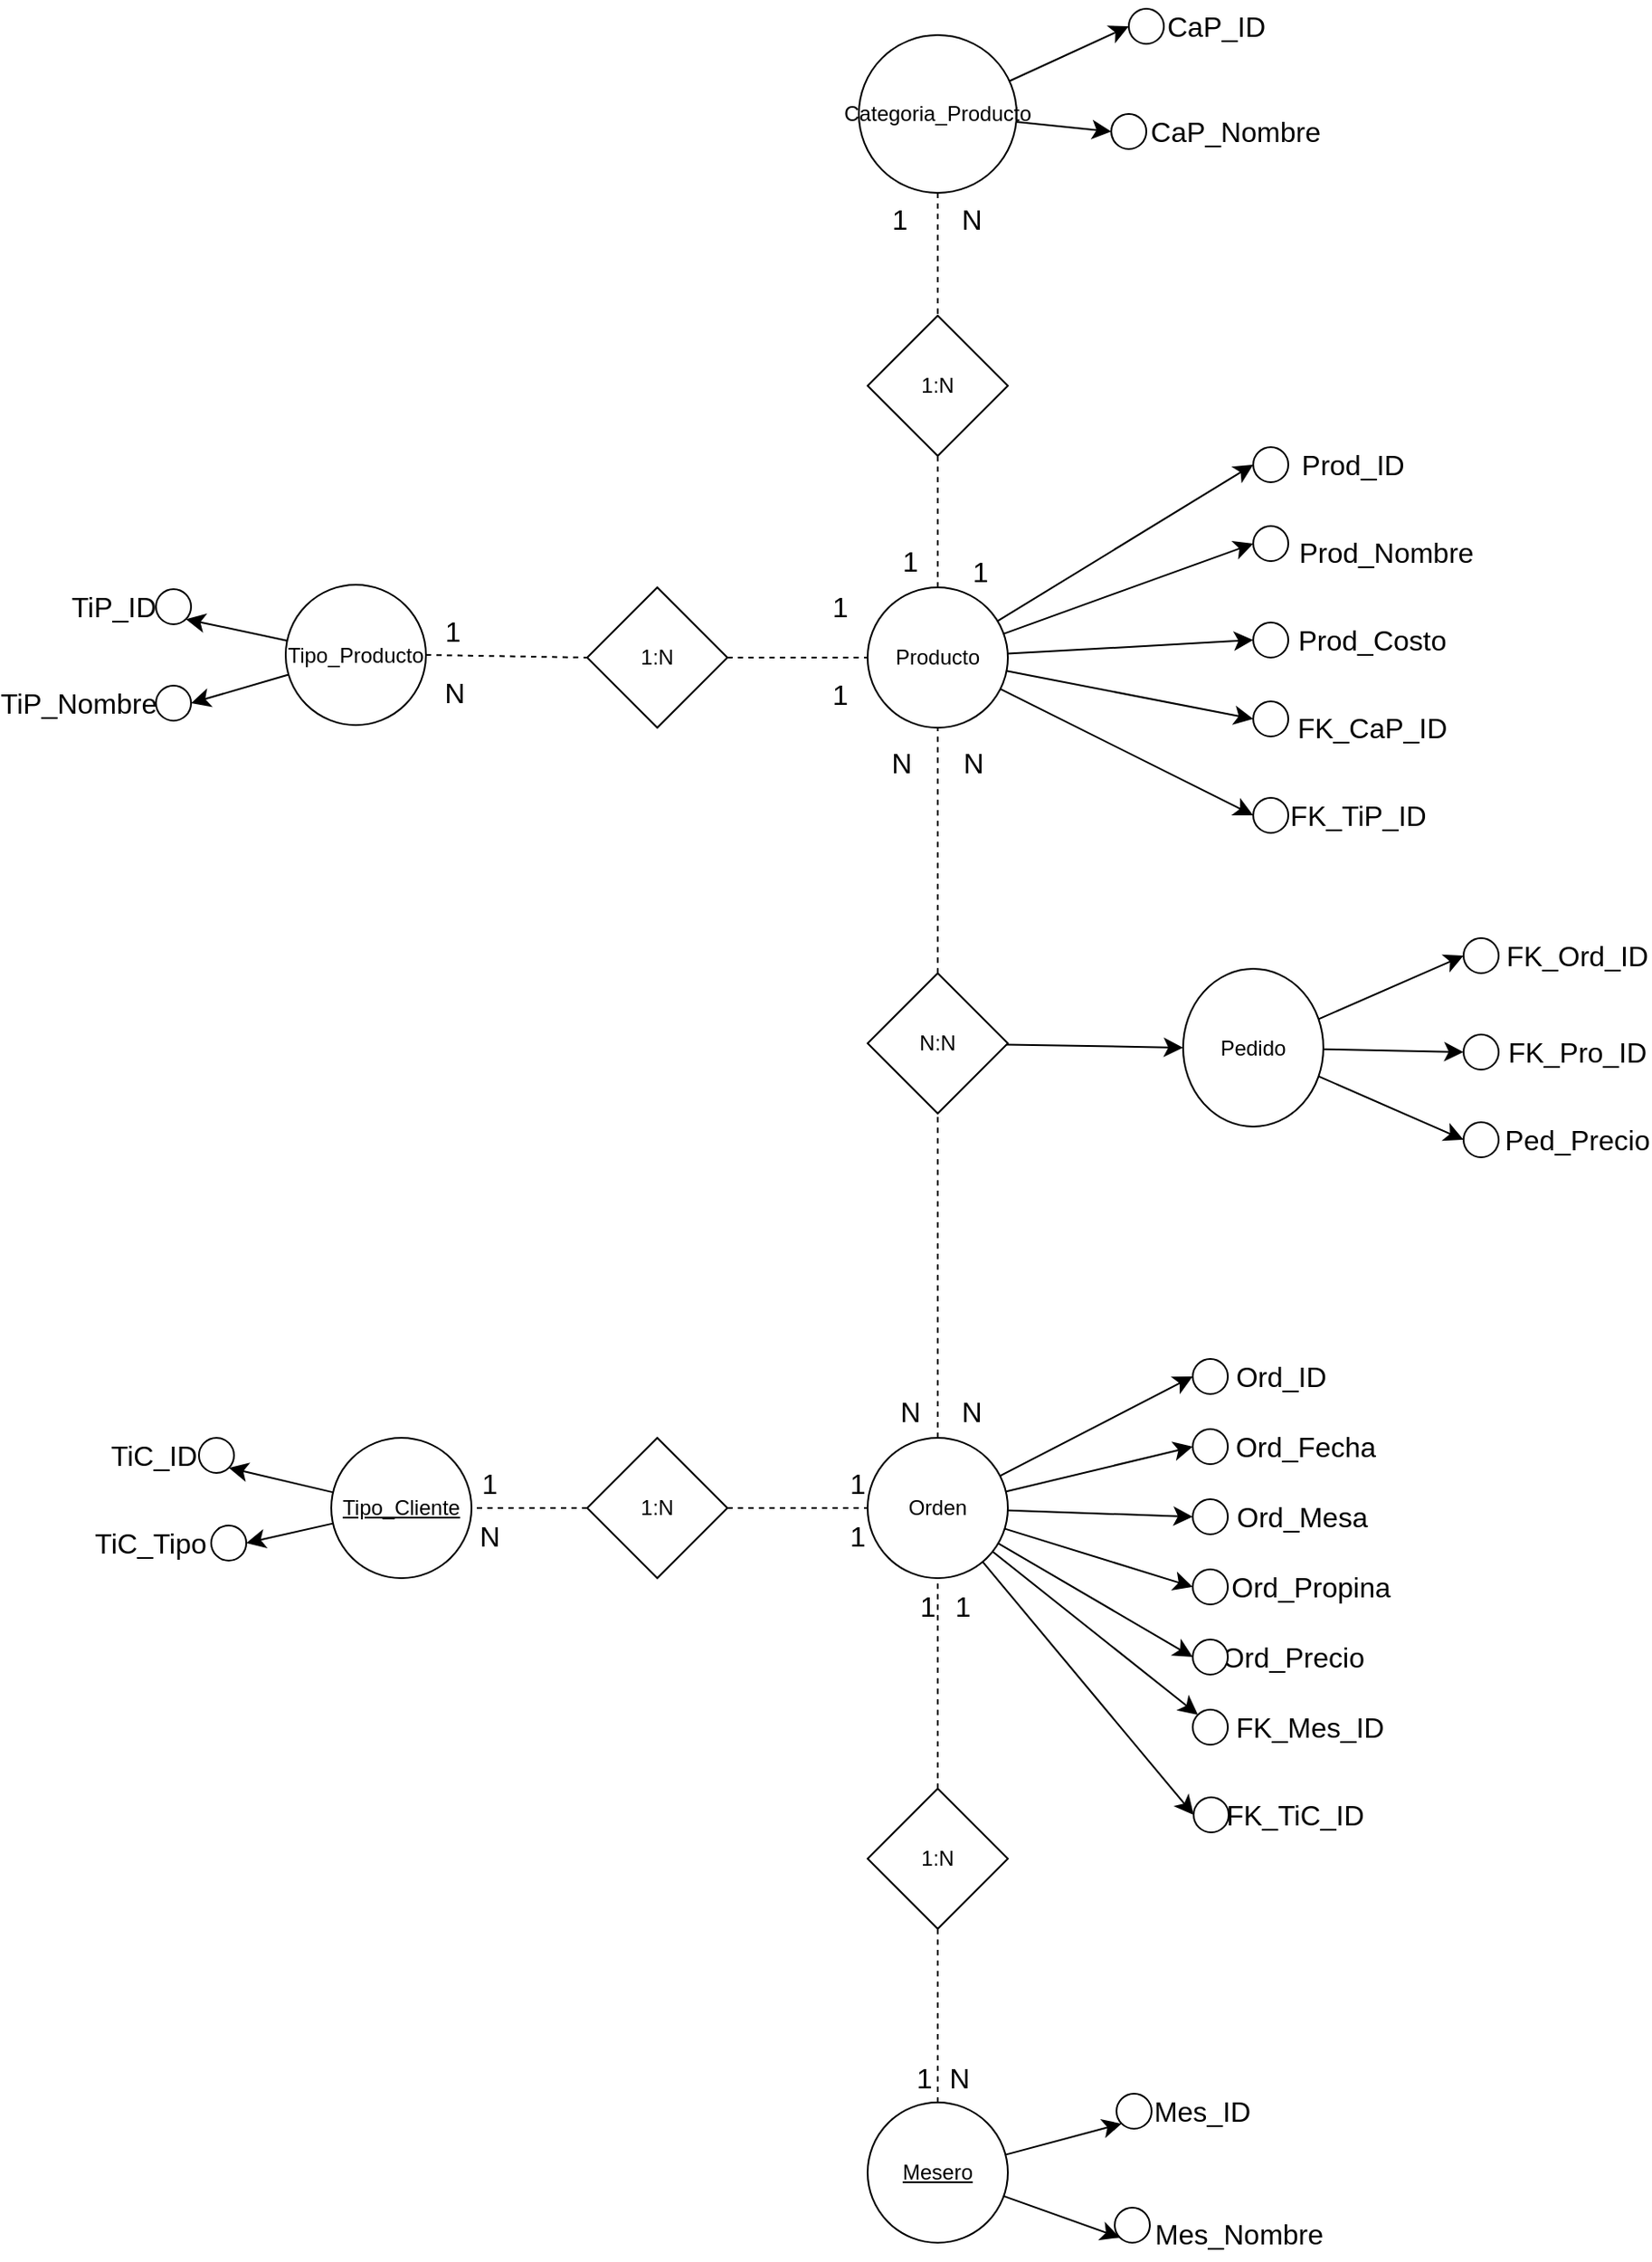 <mxfile version="24.7.6">
  <diagram name="Página-1" id="gq1ESVZaRrUepFsSYZeg">
    <mxGraphModel dx="2205" dy="1144" grid="1" gridSize="10" guides="1" tooltips="1" connect="1" arrows="1" fold="1" page="0" pageScale="1" pageWidth="827" pageHeight="1169" math="0" shadow="0">
      <root>
        <mxCell id="0" />
        <mxCell id="1" parent="0" />
        <mxCell id="hOf3AfDxxuHpBkmNz-YH-98" style="edgeStyle=none;curved=1;rounded=0;orthogonalLoop=1;jettySize=auto;html=1;entryX=0;entryY=1;entryDx=0;entryDy=0;fontSize=12;startSize=8;endSize=8;" parent="1" source="hOf3AfDxxuHpBkmNz-YH-1" target="hOf3AfDxxuHpBkmNz-YH-96" edge="1">
          <mxGeometry relative="1" as="geometry" />
        </mxCell>
        <mxCell id="hOf3AfDxxuHpBkmNz-YH-99" style="edgeStyle=none;curved=1;rounded=0;orthogonalLoop=1;jettySize=auto;html=1;entryX=0;entryY=1;entryDx=0;entryDy=0;fontSize=12;startSize=8;endSize=8;" parent="1" source="hOf3AfDxxuHpBkmNz-YH-1" target="hOf3AfDxxuHpBkmNz-YH-97" edge="1">
          <mxGeometry relative="1" as="geometry" />
        </mxCell>
        <mxCell id="hOf3AfDxxuHpBkmNz-YH-1" value="Mesero" style="ellipse;whiteSpace=wrap;html=1;align=center;fontStyle=4;" parent="1" vertex="1">
          <mxGeometry x="360" y="1039" width="80" height="80" as="geometry" />
        </mxCell>
        <mxCell id="hOf3AfDxxuHpBkmNz-YH-88" style="edgeStyle=none;curved=1;rounded=0;orthogonalLoop=1;jettySize=auto;html=1;entryX=0;entryY=0.5;entryDx=0;entryDy=0;fontSize=12;startSize=8;endSize=8;" parent="1" source="hOf3AfDxxuHpBkmNz-YH-2" target="hOf3AfDxxuHpBkmNz-YH-80" edge="1">
          <mxGeometry relative="1" as="geometry" />
        </mxCell>
        <mxCell id="hOf3AfDxxuHpBkmNz-YH-90" style="edgeStyle=none;curved=1;rounded=0;orthogonalLoop=1;jettySize=auto;html=1;entryX=0;entryY=0.5;entryDx=0;entryDy=0;fontSize=12;startSize=8;endSize=8;" parent="1" source="hOf3AfDxxuHpBkmNz-YH-2" target="hOf3AfDxxuHpBkmNz-YH-82" edge="1">
          <mxGeometry relative="1" as="geometry" />
        </mxCell>
        <mxCell id="hOf3AfDxxuHpBkmNz-YH-91" style="edgeStyle=none;curved=1;rounded=0;orthogonalLoop=1;jettySize=auto;html=1;entryX=0;entryY=0.5;entryDx=0;entryDy=0;fontSize=12;startSize=8;endSize=8;" parent="1" source="hOf3AfDxxuHpBkmNz-YH-2" target="hOf3AfDxxuHpBkmNz-YH-83" edge="1">
          <mxGeometry relative="1" as="geometry" />
        </mxCell>
        <mxCell id="hOf3AfDxxuHpBkmNz-YH-92" style="edgeStyle=none;curved=1;rounded=0;orthogonalLoop=1;jettySize=auto;html=1;entryX=0;entryY=0.5;entryDx=0;entryDy=0;fontSize=12;startSize=8;endSize=8;" parent="1" source="hOf3AfDxxuHpBkmNz-YH-2" target="hOf3AfDxxuHpBkmNz-YH-84" edge="1">
          <mxGeometry relative="1" as="geometry" />
        </mxCell>
        <mxCell id="hOf3AfDxxuHpBkmNz-YH-93" style="edgeStyle=none;curved=1;rounded=0;orthogonalLoop=1;jettySize=auto;html=1;entryX=0;entryY=0.5;entryDx=0;entryDy=0;fontSize=12;startSize=8;endSize=8;" parent="1" source="hOf3AfDxxuHpBkmNz-YH-2" target="hOf3AfDxxuHpBkmNz-YH-85" edge="1">
          <mxGeometry relative="1" as="geometry" />
        </mxCell>
        <mxCell id="hOf3AfDxxuHpBkmNz-YH-94" style="edgeStyle=none;curved=1;rounded=0;orthogonalLoop=1;jettySize=auto;html=1;entryX=0;entryY=0;entryDx=0;entryDy=0;fontSize=12;startSize=8;endSize=8;" parent="1" source="hOf3AfDxxuHpBkmNz-YH-2" target="hOf3AfDxxuHpBkmNz-YH-86" edge="1">
          <mxGeometry relative="1" as="geometry" />
        </mxCell>
        <mxCell id="hOf3AfDxxuHpBkmNz-YH-95" style="edgeStyle=none;curved=1;rounded=0;orthogonalLoop=1;jettySize=auto;html=1;entryX=0;entryY=0.5;entryDx=0;entryDy=0;fontSize=12;startSize=8;endSize=8;" parent="1" source="hOf3AfDxxuHpBkmNz-YH-2" target="hOf3AfDxxuHpBkmNz-YH-87" edge="1">
          <mxGeometry relative="1" as="geometry" />
        </mxCell>
        <mxCell id="hOf3AfDxxuHpBkmNz-YH-2" value="Orden" style="ellipse;whiteSpace=wrap;html=1;align=center;" parent="1" vertex="1">
          <mxGeometry x="360" y="660" width="80" height="80" as="geometry" />
        </mxCell>
        <mxCell id="hOf3AfDxxuHpBkmNz-YH-145" style="edgeStyle=none;curved=1;rounded=0;orthogonalLoop=1;jettySize=auto;html=1;entryX=1;entryY=1;entryDx=0;entryDy=0;fontSize=12;startSize=8;endSize=8;" parent="1" source="hOf3AfDxxuHpBkmNz-YH-6" target="hOf3AfDxxuHpBkmNz-YH-143" edge="1">
          <mxGeometry relative="1" as="geometry" />
        </mxCell>
        <mxCell id="hOf3AfDxxuHpBkmNz-YH-146" style="edgeStyle=none;curved=1;rounded=0;orthogonalLoop=1;jettySize=auto;html=1;entryX=1;entryY=0.5;entryDx=0;entryDy=0;fontSize=12;startSize=8;endSize=8;" parent="1" source="hOf3AfDxxuHpBkmNz-YH-6" target="hOf3AfDxxuHpBkmNz-YH-144" edge="1">
          <mxGeometry relative="1" as="geometry" />
        </mxCell>
        <mxCell id="hOf3AfDxxuHpBkmNz-YH-6" value="Tipo_Cliente" style="ellipse;whiteSpace=wrap;html=1;align=center;fontStyle=4;" parent="1" vertex="1">
          <mxGeometry x="54" y="660" width="80" height="80" as="geometry" />
        </mxCell>
        <mxCell id="hOf3AfDxxuHpBkmNz-YH-77" style="edgeStyle=none;curved=1;rounded=0;orthogonalLoop=1;jettySize=auto;html=1;entryX=0;entryY=0.5;entryDx=0;entryDy=0;fontSize=12;startSize=8;endSize=8;" parent="1" source="hOf3AfDxxuHpBkmNz-YH-8" target="hOf3AfDxxuHpBkmNz-YH-74" edge="1">
          <mxGeometry relative="1" as="geometry" />
        </mxCell>
        <mxCell id="hOf3AfDxxuHpBkmNz-YH-78" style="edgeStyle=none;curved=1;rounded=0;orthogonalLoop=1;jettySize=auto;html=1;entryX=0;entryY=0.5;entryDx=0;entryDy=0;fontSize=12;startSize=8;endSize=8;" parent="1" source="hOf3AfDxxuHpBkmNz-YH-8" target="hOf3AfDxxuHpBkmNz-YH-75" edge="1">
          <mxGeometry relative="1" as="geometry" />
        </mxCell>
        <mxCell id="hOf3AfDxxuHpBkmNz-YH-79" style="edgeStyle=none;curved=1;rounded=0;orthogonalLoop=1;jettySize=auto;html=1;entryX=0;entryY=0.5;entryDx=0;entryDy=0;fontSize=12;startSize=8;endSize=8;" parent="1" source="hOf3AfDxxuHpBkmNz-YH-8" target="hOf3AfDxxuHpBkmNz-YH-76" edge="1">
          <mxGeometry relative="1" as="geometry" />
        </mxCell>
        <mxCell id="hOf3AfDxxuHpBkmNz-YH-8" value="Pedido" style="ellipse;whiteSpace=wrap;html=1;align=center;" parent="1" vertex="1">
          <mxGeometry x="540" y="392.5" width="80" height="90" as="geometry" />
        </mxCell>
        <mxCell id="hOf3AfDxxuHpBkmNz-YH-9" value="Ord_ID" style="text;html=1;align=center;verticalAlign=middle;whiteSpace=wrap;rounded=0;fontSize=16;" parent="1" vertex="1">
          <mxGeometry x="565.5" y="610" width="60" height="30" as="geometry" />
        </mxCell>
        <mxCell id="hOf3AfDxxuHpBkmNz-YH-12" value="Ord_Fecha" style="text;html=1;align=center;verticalAlign=middle;whiteSpace=wrap;rounded=0;fontSize=16;" parent="1" vertex="1">
          <mxGeometry x="580" y="650" width="60" height="30" as="geometry" />
        </mxCell>
        <mxCell id="hOf3AfDxxuHpBkmNz-YH-13" value="&lt;blockquote style=&quot;margin: 0 0 0 40px; border: none; padding: 0px;&quot;&gt;FK_Mes_ID&lt;/blockquote&gt;" style="text;html=1;align=center;verticalAlign=middle;whiteSpace=wrap;rounded=0;fontSize=16;" parent="1" vertex="1">
          <mxGeometry x="540" y="810" width="105" height="30" as="geometry" />
        </mxCell>
        <mxCell id="hOf3AfDxxuHpBkmNz-YH-14" value="Mes_ID" style="text;html=1;align=center;verticalAlign=middle;whiteSpace=wrap;rounded=0;fontSize=16;" parent="1" vertex="1">
          <mxGeometry x="521" y="1029" width="60" height="30" as="geometry" />
        </mxCell>
        <mxCell id="hOf3AfDxxuHpBkmNz-YH-15" value="Mes_Nombre" style="text;html=1;align=center;verticalAlign=middle;whiteSpace=wrap;rounded=0;fontSize=16;" parent="1" vertex="1">
          <mxGeometry x="542" y="1099" width="60" height="30" as="geometry" />
        </mxCell>
        <mxCell id="hOf3AfDxxuHpBkmNz-YH-16" value="TiC_ID" style="text;html=1;align=center;verticalAlign=middle;whiteSpace=wrap;rounded=0;fontSize=16;" parent="1" vertex="1">
          <mxGeometry x="-77.5" y="655" width="60" height="30" as="geometry" />
        </mxCell>
        <mxCell id="hOf3AfDxxuHpBkmNz-YH-17" value="Ord_Mesa" style="text;html=1;align=center;verticalAlign=middle;whiteSpace=wrap;rounded=0;fontSize=16;" parent="1" vertex="1">
          <mxGeometry x="578" y="690" width="60" height="30" as="geometry" />
        </mxCell>
        <mxCell id="hOf3AfDxxuHpBkmNz-YH-18" value="TiC_Tipo" style="text;html=1;align=center;verticalAlign=middle;whiteSpace=wrap;rounded=0;fontSize=16;" parent="1" vertex="1">
          <mxGeometry x="-79.5" y="705" width="60" height="30" as="geometry" />
        </mxCell>
        <mxCell id="hOf3AfDxxuHpBkmNz-YH-19" value="FK_TiC_ID" style="text;html=1;align=center;verticalAlign=middle;whiteSpace=wrap;rounded=0;fontSize=16;" parent="1" vertex="1">
          <mxGeometry x="574" y="860" width="60" height="30" as="geometry" />
        </mxCell>
        <mxCell id="hOf3AfDxxuHpBkmNz-YH-23" value="Ord_Propina" style="text;html=1;align=center;verticalAlign=middle;whiteSpace=wrap;rounded=0;fontSize=16;" parent="1" vertex="1">
          <mxGeometry x="583" y="730" width="60" height="30" as="geometry" />
        </mxCell>
        <mxCell id="hOf3AfDxxuHpBkmNz-YH-27" value="Ord_Precio" style="text;html=1;align=center;verticalAlign=middle;whiteSpace=wrap;rounded=0;fontSize=16;" parent="1" vertex="1">
          <mxGeometry x="573" y="770" width="60" height="30" as="geometry" />
        </mxCell>
        <mxCell id="hOf3AfDxxuHpBkmNz-YH-28" value="FK_Ord_ID" style="text;html=1;align=center;verticalAlign=middle;whiteSpace=wrap;rounded=0;fontSize=16;" parent="1" vertex="1">
          <mxGeometry x="735" y="370" width="60" height="30" as="geometry" />
        </mxCell>
        <mxCell id="hOf3AfDxxuHpBkmNz-YH-33" value="Ped_Precio" style="text;html=1;align=center;verticalAlign=middle;whiteSpace=wrap;rounded=0;fontSize=16;" parent="1" vertex="1">
          <mxGeometry x="735" y="475" width="60" height="30" as="geometry" />
        </mxCell>
        <mxCell id="hOf3AfDxxuHpBkmNz-YH-68" style="edgeStyle=none;curved=1;rounded=0;orthogonalLoop=1;jettySize=auto;html=1;entryX=0;entryY=0.5;entryDx=0;entryDy=0;fontSize=12;startSize=8;endSize=8;" parent="1" source="hOf3AfDxxuHpBkmNz-YH-36" target="hOf3AfDxxuHpBkmNz-YH-61" edge="1">
          <mxGeometry relative="1" as="geometry" />
        </mxCell>
        <mxCell id="hOf3AfDxxuHpBkmNz-YH-69" style="edgeStyle=none;curved=1;rounded=0;orthogonalLoop=1;jettySize=auto;html=1;entryX=0;entryY=0.5;entryDx=0;entryDy=0;fontSize=12;startSize=8;endSize=8;" parent="1" source="hOf3AfDxxuHpBkmNz-YH-36" target="hOf3AfDxxuHpBkmNz-YH-62" edge="1">
          <mxGeometry relative="1" as="geometry" />
        </mxCell>
        <mxCell id="hOf3AfDxxuHpBkmNz-YH-70" style="edgeStyle=none;curved=1;rounded=0;orthogonalLoop=1;jettySize=auto;html=1;entryX=0;entryY=0.5;entryDx=0;entryDy=0;fontSize=12;startSize=8;endSize=8;" parent="1" source="hOf3AfDxxuHpBkmNz-YH-36" target="hOf3AfDxxuHpBkmNz-YH-64" edge="1">
          <mxGeometry relative="1" as="geometry" />
        </mxCell>
        <mxCell id="hOf3AfDxxuHpBkmNz-YH-72" style="edgeStyle=none;curved=1;rounded=0;orthogonalLoop=1;jettySize=auto;html=1;entryX=0;entryY=0.5;entryDx=0;entryDy=0;fontSize=12;startSize=8;endSize=8;" parent="1" source="hOf3AfDxxuHpBkmNz-YH-36" target="hOf3AfDxxuHpBkmNz-YH-66" edge="1">
          <mxGeometry relative="1" as="geometry" />
        </mxCell>
        <mxCell id="hOf3AfDxxuHpBkmNz-YH-73" style="edgeStyle=none;curved=1;rounded=0;orthogonalLoop=1;jettySize=auto;html=1;entryX=0;entryY=0.5;entryDx=0;entryDy=0;fontSize=12;startSize=8;endSize=8;" parent="1" source="hOf3AfDxxuHpBkmNz-YH-36" target="hOf3AfDxxuHpBkmNz-YH-67" edge="1">
          <mxGeometry relative="1" as="geometry" />
        </mxCell>
        <mxCell id="hOf3AfDxxuHpBkmNz-YH-36" value="Producto" style="ellipse;whiteSpace=wrap;html=1;aspect=fixed;" parent="1" vertex="1">
          <mxGeometry x="360" y="175" width="80" height="80" as="geometry" />
        </mxCell>
        <mxCell id="hOf3AfDxxuHpBkmNz-YH-37" value="Prod_ID" style="text;html=1;align=center;verticalAlign=middle;whiteSpace=wrap;rounded=0;fontSize=16;" parent="1" vertex="1">
          <mxGeometry x="607" y="90" width="60" height="30" as="geometry" />
        </mxCell>
        <mxCell id="hOf3AfDxxuHpBkmNz-YH-38" value="Prod_Nombre" style="text;html=1;align=center;verticalAlign=middle;whiteSpace=wrap;rounded=0;fontSize=16;" parent="1" vertex="1">
          <mxGeometry x="626" y="140" width="60" height="30" as="geometry" />
        </mxCell>
        <mxCell id="hOf3AfDxxuHpBkmNz-YH-39" value="FK_TiP_ID" style="text;html=1;align=center;verticalAlign=middle;whiteSpace=wrap;rounded=0;fontSize=16;" parent="1" vertex="1">
          <mxGeometry x="610" y="290" width="60" height="30" as="geometry" />
        </mxCell>
        <mxCell id="hOf3AfDxxuHpBkmNz-YH-40" value="Prod_Costo" style="text;html=1;align=center;verticalAlign=middle;whiteSpace=wrap;rounded=0;fontSize=16;" parent="1" vertex="1">
          <mxGeometry x="618" y="190" width="60" height="30" as="geometry" />
        </mxCell>
        <mxCell id="hOf3AfDxxuHpBkmNz-YH-42" value="FK_CaP_ID" style="text;html=1;align=center;verticalAlign=middle;whiteSpace=wrap;rounded=0;fontSize=16;" parent="1" vertex="1">
          <mxGeometry x="618" y="240" width="60" height="30" as="geometry" />
        </mxCell>
        <mxCell id="hOf3AfDxxuHpBkmNz-YH-141" style="edgeStyle=none;curved=1;rounded=0;orthogonalLoop=1;jettySize=auto;html=1;entryX=1;entryY=1;entryDx=0;entryDy=0;fontSize=12;startSize=8;endSize=8;" parent="1" source="hOf3AfDxxuHpBkmNz-YH-43" target="hOf3AfDxxuHpBkmNz-YH-50" edge="1">
          <mxGeometry relative="1" as="geometry" />
        </mxCell>
        <mxCell id="hOf3AfDxxuHpBkmNz-YH-142" style="edgeStyle=none;curved=1;rounded=0;orthogonalLoop=1;jettySize=auto;html=1;entryX=1;entryY=0.5;entryDx=0;entryDy=0;fontSize=12;startSize=8;endSize=8;" parent="1" source="hOf3AfDxxuHpBkmNz-YH-43" target="hOf3AfDxxuHpBkmNz-YH-52" edge="1">
          <mxGeometry relative="1" as="geometry" />
        </mxCell>
        <mxCell id="hOf3AfDxxuHpBkmNz-YH-43" value="Tipo_Producto" style="ellipse;whiteSpace=wrap;html=1;aspect=fixed;" parent="1" vertex="1">
          <mxGeometry x="28" y="173.5" width="80" height="80" as="geometry" />
        </mxCell>
        <mxCell id="hOf3AfDxxuHpBkmNz-YH-44" value="TiP_ID" style="text;html=1;align=center;verticalAlign=middle;whiteSpace=wrap;rounded=0;fontSize=16;" parent="1" vertex="1">
          <mxGeometry x="-100" y="171" width="60" height="30" as="geometry" />
        </mxCell>
        <mxCell id="hOf3AfDxxuHpBkmNz-YH-45" value="TiP_Nombre" style="text;html=1;align=center;verticalAlign=middle;whiteSpace=wrap;rounded=0;fontSize=16;" parent="1" vertex="1">
          <mxGeometry x="-120" y="226" width="60" height="30" as="geometry" />
        </mxCell>
        <mxCell id="hOf3AfDxxuHpBkmNz-YH-57" style="edgeStyle=none;curved=1;rounded=0;orthogonalLoop=1;jettySize=auto;html=1;fontSize=12;startSize=8;endSize=8;entryX=0;entryY=0.5;entryDx=0;entryDy=0;" parent="1" source="hOf3AfDxxuHpBkmNz-YH-46" edge="1" target="hOf3AfDxxuHpBkmNz-YH-58">
          <mxGeometry relative="1" as="geometry">
            <mxPoint x="499" y="-140.0" as="targetPoint" />
          </mxGeometry>
        </mxCell>
        <mxCell id="hOf3AfDxxuHpBkmNz-YH-60" style="edgeStyle=none;curved=1;rounded=0;orthogonalLoop=1;jettySize=auto;html=1;entryX=0;entryY=0.5;entryDx=0;entryDy=0;fontSize=12;startSize=8;endSize=8;" parent="1" source="hOf3AfDxxuHpBkmNz-YH-46" target="hOf3AfDxxuHpBkmNz-YH-59" edge="1">
          <mxGeometry relative="1" as="geometry" />
        </mxCell>
        <mxCell id="hOf3AfDxxuHpBkmNz-YH-46" value="Categoria_Producto" style="ellipse;whiteSpace=wrap;html=1;aspect=fixed;" parent="1" vertex="1">
          <mxGeometry x="355" y="-140" width="90" height="90" as="geometry" />
        </mxCell>
        <mxCell id="hOf3AfDxxuHpBkmNz-YH-47" value="CaP_ID" style="text;html=1;align=center;verticalAlign=middle;whiteSpace=wrap;rounded=0;fontSize=16;" parent="1" vertex="1">
          <mxGeometry x="529" y="-160" width="60" height="30" as="geometry" />
        </mxCell>
        <mxCell id="hOf3AfDxxuHpBkmNz-YH-48" value="CaP_Nombre" style="text;html=1;align=center;verticalAlign=middle;whiteSpace=wrap;rounded=0;fontSize=16;" parent="1" vertex="1">
          <mxGeometry x="540" y="-100" width="60" height="30" as="geometry" />
        </mxCell>
        <mxCell id="hOf3AfDxxuHpBkmNz-YH-49" value="FK_Pro_ID" style="text;html=1;align=center;verticalAlign=middle;whiteSpace=wrap;rounded=0;fontSize=16;" parent="1" vertex="1">
          <mxGeometry x="735" y="425" width="60" height="30" as="geometry" />
        </mxCell>
        <mxCell id="hOf3AfDxxuHpBkmNz-YH-50" value="" style="ellipse;whiteSpace=wrap;html=1;aspect=fixed;" parent="1" vertex="1">
          <mxGeometry x="-46" y="176" width="20" height="20" as="geometry" />
        </mxCell>
        <mxCell id="hOf3AfDxxuHpBkmNz-YH-52" value="" style="ellipse;whiteSpace=wrap;html=1;aspect=fixed;" parent="1" vertex="1">
          <mxGeometry x="-46" y="231" width="20" height="20" as="geometry" />
        </mxCell>
        <mxCell id="hOf3AfDxxuHpBkmNz-YH-58" value="" style="ellipse;whiteSpace=wrap;html=1;aspect=fixed;" parent="1" vertex="1">
          <mxGeometry x="509" y="-155" width="20" height="20" as="geometry" />
        </mxCell>
        <mxCell id="hOf3AfDxxuHpBkmNz-YH-59" value="" style="ellipse;whiteSpace=wrap;html=1;aspect=fixed;" parent="1" vertex="1">
          <mxGeometry x="499" y="-95" width="20" height="20" as="geometry" />
        </mxCell>
        <mxCell id="hOf3AfDxxuHpBkmNz-YH-61" value="" style="ellipse;whiteSpace=wrap;html=1;aspect=fixed;" parent="1" vertex="1">
          <mxGeometry x="580" y="95" width="20" height="20" as="geometry" />
        </mxCell>
        <mxCell id="hOf3AfDxxuHpBkmNz-YH-62" value="" style="ellipse;whiteSpace=wrap;html=1;aspect=fixed;" parent="1" vertex="1">
          <mxGeometry x="580" y="140" width="20" height="20" as="geometry" />
        </mxCell>
        <mxCell id="hOf3AfDxxuHpBkmNz-YH-64" value="" style="ellipse;whiteSpace=wrap;html=1;aspect=fixed;" parent="1" vertex="1">
          <mxGeometry x="580" y="195" width="20" height="20" as="geometry" />
        </mxCell>
        <mxCell id="hOf3AfDxxuHpBkmNz-YH-66" value="" style="ellipse;whiteSpace=wrap;html=1;aspect=fixed;" parent="1" vertex="1">
          <mxGeometry x="580" y="240" width="20" height="20" as="geometry" />
        </mxCell>
        <mxCell id="hOf3AfDxxuHpBkmNz-YH-67" value="" style="ellipse;whiteSpace=wrap;html=1;aspect=fixed;" parent="1" vertex="1">
          <mxGeometry x="580" y="295" width="20" height="20" as="geometry" />
        </mxCell>
        <mxCell id="hOf3AfDxxuHpBkmNz-YH-74" value="" style="ellipse;whiteSpace=wrap;html=1;aspect=fixed;" parent="1" vertex="1">
          <mxGeometry x="700" y="375" width="20" height="20" as="geometry" />
        </mxCell>
        <mxCell id="hOf3AfDxxuHpBkmNz-YH-75" value="" style="ellipse;whiteSpace=wrap;html=1;aspect=fixed;" parent="1" vertex="1">
          <mxGeometry x="700" y="430" width="20" height="20" as="geometry" />
        </mxCell>
        <mxCell id="hOf3AfDxxuHpBkmNz-YH-76" value="" style="ellipse;whiteSpace=wrap;html=1;aspect=fixed;" parent="1" vertex="1">
          <mxGeometry x="700" y="480" width="20" height="20" as="geometry" />
        </mxCell>
        <mxCell id="hOf3AfDxxuHpBkmNz-YH-80" value="" style="ellipse;whiteSpace=wrap;html=1;aspect=fixed;" parent="1" vertex="1">
          <mxGeometry x="545.5" y="615" width="20" height="20" as="geometry" />
        </mxCell>
        <mxCell id="hOf3AfDxxuHpBkmNz-YH-82" value="" style="ellipse;whiteSpace=wrap;html=1;aspect=fixed;" parent="1" vertex="1">
          <mxGeometry x="545.5" y="655" width="20" height="20" as="geometry" />
        </mxCell>
        <mxCell id="hOf3AfDxxuHpBkmNz-YH-83" value="" style="ellipse;whiteSpace=wrap;html=1;aspect=fixed;" parent="1" vertex="1">
          <mxGeometry x="545.5" y="695" width="20" height="20" as="geometry" />
        </mxCell>
        <mxCell id="hOf3AfDxxuHpBkmNz-YH-84" value="" style="ellipse;whiteSpace=wrap;html=1;aspect=fixed;" parent="1" vertex="1">
          <mxGeometry x="545.5" y="735" width="20" height="20" as="geometry" />
        </mxCell>
        <mxCell id="hOf3AfDxxuHpBkmNz-YH-85" value="" style="ellipse;whiteSpace=wrap;html=1;aspect=fixed;" parent="1" vertex="1">
          <mxGeometry x="545.5" y="775" width="20" height="20" as="geometry" />
        </mxCell>
        <mxCell id="hOf3AfDxxuHpBkmNz-YH-86" value="" style="ellipse;whiteSpace=wrap;html=1;aspect=fixed;" parent="1" vertex="1">
          <mxGeometry x="545.5" y="815" width="20" height="20" as="geometry" />
        </mxCell>
        <mxCell id="hOf3AfDxxuHpBkmNz-YH-87" value="" style="ellipse;whiteSpace=wrap;html=1;aspect=fixed;" parent="1" vertex="1">
          <mxGeometry x="546" y="865" width="20" height="20" as="geometry" />
        </mxCell>
        <mxCell id="hOf3AfDxxuHpBkmNz-YH-96" value="" style="ellipse;whiteSpace=wrap;html=1;aspect=fixed;" parent="1" vertex="1">
          <mxGeometry x="502" y="1034" width="20" height="20" as="geometry" />
        </mxCell>
        <mxCell id="hOf3AfDxxuHpBkmNz-YH-97" value="" style="ellipse;whiteSpace=wrap;html=1;aspect=fixed;" parent="1" vertex="1">
          <mxGeometry x="501" y="1099" width="20" height="20" as="geometry" />
        </mxCell>
        <mxCell id="hOf3AfDxxuHpBkmNz-YH-115" style="edgeStyle=none;curved=1;rounded=0;orthogonalLoop=1;jettySize=auto;html=1;entryX=0;entryY=0.5;entryDx=0;entryDy=0;fontSize=12;startSize=8;endSize=8;" parent="1" source="hOf3AfDxxuHpBkmNz-YH-110" target="hOf3AfDxxuHpBkmNz-YH-8" edge="1">
          <mxGeometry relative="1" as="geometry" />
        </mxCell>
        <mxCell id="hOf3AfDxxuHpBkmNz-YH-110" value="N:N" style="rhombus;whiteSpace=wrap;html=1;" parent="1" vertex="1">
          <mxGeometry x="360" y="395" width="80" height="80" as="geometry" />
        </mxCell>
        <mxCell id="hOf3AfDxxuHpBkmNz-YH-113" value="" style="endArrow=none;dashed=1;html=1;rounded=0;fontSize=12;startSize=8;endSize=8;curved=1;entryX=0.5;entryY=1;entryDx=0;entryDy=0;exitX=0.5;exitY=0;exitDx=0;exitDy=0;" parent="1" source="hOf3AfDxxuHpBkmNz-YH-2" target="hOf3AfDxxuHpBkmNz-YH-110" edge="1">
          <mxGeometry width="50" height="50" relative="1" as="geometry">
            <mxPoint x="380" y="670" as="sourcePoint" />
            <mxPoint x="430" y="620" as="targetPoint" />
          </mxGeometry>
        </mxCell>
        <mxCell id="hOf3AfDxxuHpBkmNz-YH-114" value="" style="endArrow=none;dashed=1;html=1;rounded=0;fontSize=12;startSize=8;endSize=8;curved=1;entryX=0.5;entryY=1;entryDx=0;entryDy=0;exitX=0.5;exitY=0;exitDx=0;exitDy=0;" parent="1" source="hOf3AfDxxuHpBkmNz-YH-110" target="hOf3AfDxxuHpBkmNz-YH-36" edge="1">
          <mxGeometry width="50" height="50" relative="1" as="geometry">
            <mxPoint x="350" y="330" as="sourcePoint" />
            <mxPoint x="400" y="280" as="targetPoint" />
          </mxGeometry>
        </mxCell>
        <mxCell id="hOf3AfDxxuHpBkmNz-YH-116" value="N" style="text;html=1;align=center;verticalAlign=middle;resizable=0;points=[];autosize=1;strokeColor=none;fillColor=none;fontSize=16;" parent="1" vertex="1">
          <mxGeometry x="359" y="260" width="40" height="30" as="geometry" />
        </mxCell>
        <mxCell id="hOf3AfDxxuHpBkmNz-YH-117" value="N" style="text;html=1;align=center;verticalAlign=middle;resizable=0;points=[];autosize=1;strokeColor=none;fillColor=none;fontSize=16;" parent="1" vertex="1">
          <mxGeometry x="400" y="260" width="40" height="30" as="geometry" />
        </mxCell>
        <mxCell id="hOf3AfDxxuHpBkmNz-YH-118" value="N" style="text;html=1;align=center;verticalAlign=middle;resizable=0;points=[];autosize=1;strokeColor=none;fillColor=none;fontSize=16;" parent="1" vertex="1">
          <mxGeometry x="364" y="630" width="40" height="30" as="geometry" />
        </mxCell>
        <mxCell id="hOf3AfDxxuHpBkmNz-YH-119" value="N" style="text;html=1;align=center;verticalAlign=middle;resizable=0;points=[];autosize=1;strokeColor=none;fillColor=none;fontSize=16;" parent="1" vertex="1">
          <mxGeometry x="399" y="630" width="40" height="30" as="geometry" />
        </mxCell>
        <mxCell id="hOf3AfDxxuHpBkmNz-YH-121" value="1:N" style="rhombus;whiteSpace=wrap;html=1;" parent="1" vertex="1">
          <mxGeometry x="360" y="20" width="80" height="80" as="geometry" />
        </mxCell>
        <mxCell id="hOf3AfDxxuHpBkmNz-YH-122" value="" style="endArrow=none;dashed=1;html=1;rounded=0;fontSize=12;startSize=8;endSize=8;curved=1;exitX=0.5;exitY=0;exitDx=0;exitDy=0;entryX=0.5;entryY=1;entryDx=0;entryDy=0;" parent="1" source="hOf3AfDxxuHpBkmNz-YH-36" target="hOf3AfDxxuHpBkmNz-YH-121" edge="1">
          <mxGeometry width="50" height="50" relative="1" as="geometry">
            <mxPoint x="400" y="170" as="sourcePoint" />
            <mxPoint x="460" y="20" as="targetPoint" />
          </mxGeometry>
        </mxCell>
        <mxCell id="hOf3AfDxxuHpBkmNz-YH-123" value="" style="endArrow=none;dashed=1;html=1;rounded=0;fontSize=12;startSize=8;endSize=8;curved=1;entryX=0.5;entryY=0;entryDx=0;entryDy=0;exitX=0.5;exitY=1;exitDx=0;exitDy=0;" parent="1" source="hOf3AfDxxuHpBkmNz-YH-46" target="hOf3AfDxxuHpBkmNz-YH-121" edge="1">
          <mxGeometry width="50" height="50" relative="1" as="geometry">
            <mxPoint x="640" y="70" as="sourcePoint" />
            <mxPoint x="690" y="20" as="targetPoint" />
          </mxGeometry>
        </mxCell>
        <mxCell id="hOf3AfDxxuHpBkmNz-YH-125" value="1" style="text;html=1;align=center;verticalAlign=middle;resizable=0;points=[];autosize=1;strokeColor=none;fillColor=none;fontSize=16;" parent="1" vertex="1">
          <mxGeometry x="409" y="151" width="30" height="30" as="geometry" />
        </mxCell>
        <mxCell id="hOf3AfDxxuHpBkmNz-YH-126" value="1" style="text;html=1;align=center;verticalAlign=middle;resizable=0;points=[];autosize=1;strokeColor=none;fillColor=none;fontSize=16;" parent="1" vertex="1">
          <mxGeometry x="369" y="145" width="30" height="30" as="geometry" />
        </mxCell>
        <mxCell id="hOf3AfDxxuHpBkmNz-YH-127" value="1" style="text;html=1;align=center;verticalAlign=middle;resizable=0;points=[];autosize=1;strokeColor=none;fillColor=none;fontSize=16;" parent="1" vertex="1">
          <mxGeometry x="363" y="-50" width="30" height="30" as="geometry" />
        </mxCell>
        <mxCell id="hOf3AfDxxuHpBkmNz-YH-128" value="N" style="text;html=1;align=center;verticalAlign=middle;resizable=0;points=[];autosize=1;strokeColor=none;fillColor=none;fontSize=16;" parent="1" vertex="1">
          <mxGeometry x="399" y="-50" width="40" height="30" as="geometry" />
        </mxCell>
        <mxCell id="hOf3AfDxxuHpBkmNz-YH-129" value="1:N" style="rhombus;whiteSpace=wrap;html=1;" parent="1" vertex="1">
          <mxGeometry x="200" y="175" width="80" height="80" as="geometry" />
        </mxCell>
        <mxCell id="hOf3AfDxxuHpBkmNz-YH-130" value="" style="endArrow=none;dashed=1;html=1;rounded=0;fontSize=12;startSize=8;endSize=8;curved=1;exitX=1;exitY=0.5;exitDx=0;exitDy=0;entryX=0;entryY=0.5;entryDx=0;entryDy=0;" parent="1" source="hOf3AfDxxuHpBkmNz-YH-129" target="hOf3AfDxxuHpBkmNz-YH-36" edge="1">
          <mxGeometry width="50" height="50" relative="1" as="geometry">
            <mxPoint x="70" y="70" as="sourcePoint" />
            <mxPoint x="120" y="20" as="targetPoint" />
          </mxGeometry>
        </mxCell>
        <mxCell id="hOf3AfDxxuHpBkmNz-YH-131" value="" style="endArrow=none;dashed=1;html=1;rounded=0;fontSize=12;startSize=8;endSize=8;curved=1;exitX=1;exitY=0.5;exitDx=0;exitDy=0;entryX=0;entryY=0.5;entryDx=0;entryDy=0;" parent="1" source="hOf3AfDxxuHpBkmNz-YH-43" target="hOf3AfDxxuHpBkmNz-YH-129" edge="1">
          <mxGeometry width="50" height="50" relative="1" as="geometry">
            <mxPoint x="140" y="230" as="sourcePoint" />
            <mxPoint x="190" y="180" as="targetPoint" />
          </mxGeometry>
        </mxCell>
        <mxCell id="hOf3AfDxxuHpBkmNz-YH-133" value="1" style="text;html=1;align=center;verticalAlign=middle;resizable=0;points=[];autosize=1;strokeColor=none;fillColor=none;fontSize=16;" parent="1" vertex="1">
          <mxGeometry x="329" y="171" width="30" height="30" as="geometry" />
        </mxCell>
        <mxCell id="hOf3AfDxxuHpBkmNz-YH-134" value="1" style="text;html=1;align=center;verticalAlign=middle;resizable=0;points=[];autosize=1;strokeColor=none;fillColor=none;fontSize=16;" parent="1" vertex="1">
          <mxGeometry x="329" y="221" width="30" height="30" as="geometry" />
        </mxCell>
        <mxCell id="hOf3AfDxxuHpBkmNz-YH-135" value="1" style="text;html=1;align=center;verticalAlign=middle;resizable=0;points=[];autosize=1;strokeColor=none;fillColor=none;fontSize=16;" parent="1" vertex="1">
          <mxGeometry x="108" y="184.5" width="30" height="30" as="geometry" />
        </mxCell>
        <mxCell id="hOf3AfDxxuHpBkmNz-YH-136" value="N" style="text;html=1;align=center;verticalAlign=middle;resizable=0;points=[];autosize=1;strokeColor=none;fillColor=none;fontSize=16;" parent="1" vertex="1">
          <mxGeometry x="104" y="219.5" width="40" height="30" as="geometry" />
        </mxCell>
        <mxCell id="hOf3AfDxxuHpBkmNz-YH-143" value="" style="ellipse;whiteSpace=wrap;html=1;aspect=fixed;" parent="1" vertex="1">
          <mxGeometry x="-21.5" y="660" width="20" height="20" as="geometry" />
        </mxCell>
        <mxCell id="hOf3AfDxxuHpBkmNz-YH-144" value="" style="ellipse;whiteSpace=wrap;html=1;aspect=fixed;" parent="1" vertex="1">
          <mxGeometry x="-14.5" y="710" width="20" height="20" as="geometry" />
        </mxCell>
        <mxCell id="hOf3AfDxxuHpBkmNz-YH-147" value="1:N" style="rhombus;whiteSpace=wrap;html=1;" parent="1" vertex="1">
          <mxGeometry x="200" y="660" width="80" height="80" as="geometry" />
        </mxCell>
        <mxCell id="hOf3AfDxxuHpBkmNz-YH-148" value="" style="endArrow=none;dashed=1;html=1;rounded=0;fontSize=12;startSize=8;endSize=8;curved=1;exitX=1;exitY=0.5;exitDx=0;exitDy=0;entryX=0;entryY=0.5;entryDx=0;entryDy=0;" parent="1" source="hOf3AfDxxuHpBkmNz-YH-147" target="hOf3AfDxxuHpBkmNz-YH-2" edge="1">
          <mxGeometry width="50" height="50" relative="1" as="geometry">
            <mxPoint x="300" y="790" as="sourcePoint" />
            <mxPoint x="350" y="740" as="targetPoint" />
          </mxGeometry>
        </mxCell>
        <mxCell id="hOf3AfDxxuHpBkmNz-YH-149" value="" style="endArrow=none;dashed=1;html=1;rounded=0;fontSize=12;startSize=8;endSize=8;curved=1;exitX=0;exitY=0.5;exitDx=0;exitDy=0;entryX=1;entryY=0.5;entryDx=0;entryDy=0;" parent="1" source="hOf3AfDxxuHpBkmNz-YH-147" target="hOf3AfDxxuHpBkmNz-YH-6" edge="1">
          <mxGeometry width="50" height="50" relative="1" as="geometry">
            <mxPoint x="290" y="700" as="sourcePoint" />
            <mxPoint x="370" y="710" as="targetPoint" />
          </mxGeometry>
        </mxCell>
        <mxCell id="hOf3AfDxxuHpBkmNz-YH-150" value="1" style="text;html=1;align=center;verticalAlign=middle;resizable=0;points=[];autosize=1;strokeColor=none;fillColor=none;fontSize=16;" parent="1" vertex="1">
          <mxGeometry x="129" y="671" width="30" height="30" as="geometry" />
        </mxCell>
        <mxCell id="hOf3AfDxxuHpBkmNz-YH-151" value="N" style="text;html=1;align=center;verticalAlign=middle;resizable=0;points=[];autosize=1;strokeColor=none;fillColor=none;fontSize=16;" parent="1" vertex="1">
          <mxGeometry x="124" y="701" width="40" height="30" as="geometry" />
        </mxCell>
        <mxCell id="hOf3AfDxxuHpBkmNz-YH-152" value="1" style="text;html=1;align=center;verticalAlign=middle;resizable=0;points=[];autosize=1;strokeColor=none;fillColor=none;fontSize=16;" parent="1" vertex="1">
          <mxGeometry x="339" y="701" width="30" height="30" as="geometry" />
        </mxCell>
        <mxCell id="hOf3AfDxxuHpBkmNz-YH-153" value="1" style="text;html=1;align=center;verticalAlign=middle;resizable=0;points=[];autosize=1;strokeColor=none;fillColor=none;fontSize=16;" parent="1" vertex="1">
          <mxGeometry x="339" y="671" width="30" height="30" as="geometry" />
        </mxCell>
        <mxCell id="hOf3AfDxxuHpBkmNz-YH-154" value="1:N" style="rhombus;whiteSpace=wrap;html=1;" parent="1" vertex="1">
          <mxGeometry x="360" y="860" width="80" height="80" as="geometry" />
        </mxCell>
        <mxCell id="hOf3AfDxxuHpBkmNz-YH-155" value="" style="endArrow=none;dashed=1;html=1;rounded=0;fontSize=12;startSize=8;endSize=8;curved=1;exitX=0.5;exitY=0;exitDx=0;exitDy=0;entryX=0.5;entryY=1;entryDx=0;entryDy=0;" parent="1" source="hOf3AfDxxuHpBkmNz-YH-154" target="hOf3AfDxxuHpBkmNz-YH-2" edge="1">
          <mxGeometry width="50" height="50" relative="1" as="geometry">
            <mxPoint x="350" y="830" as="sourcePoint" />
            <mxPoint x="400" y="780" as="targetPoint" />
          </mxGeometry>
        </mxCell>
        <mxCell id="hOf3AfDxxuHpBkmNz-YH-156" value="" style="endArrow=none;dashed=1;html=1;rounded=0;fontSize=12;startSize=8;endSize=8;curved=1;entryX=0.5;entryY=1;entryDx=0;entryDy=0;exitX=0.5;exitY=0;exitDx=0;exitDy=0;" parent="1" source="hOf3AfDxxuHpBkmNz-YH-1" target="hOf3AfDxxuHpBkmNz-YH-154" edge="1">
          <mxGeometry width="50" height="50" relative="1" as="geometry">
            <mxPoint x="350" y="1190" as="sourcePoint" />
            <mxPoint x="400" y="1140" as="targetPoint" />
          </mxGeometry>
        </mxCell>
        <mxCell id="hOf3AfDxxuHpBkmNz-YH-157" value="1" style="text;html=1;align=center;verticalAlign=middle;resizable=0;points=[];autosize=1;strokeColor=none;fillColor=none;fontSize=16;" parent="1" vertex="1">
          <mxGeometry x="379" y="741" width="30" height="30" as="geometry" />
        </mxCell>
        <mxCell id="hOf3AfDxxuHpBkmNz-YH-158" value="1" style="text;html=1;align=center;verticalAlign=middle;resizable=0;points=[];autosize=1;strokeColor=none;fillColor=none;fontSize=16;" parent="1" vertex="1">
          <mxGeometry x="399" y="741" width="30" height="30" as="geometry" />
        </mxCell>
        <mxCell id="hOf3AfDxxuHpBkmNz-YH-159" value="1" style="text;html=1;align=center;verticalAlign=middle;resizable=0;points=[];autosize=1;strokeColor=none;fillColor=none;fontSize=16;" parent="1" vertex="1">
          <mxGeometry x="376.5" y="1010" width="30" height="30" as="geometry" />
        </mxCell>
        <mxCell id="hOf3AfDxxuHpBkmNz-YH-161" value="N" style="text;html=1;align=center;verticalAlign=middle;resizable=0;points=[];autosize=1;strokeColor=none;fillColor=none;fontSize=16;" parent="1" vertex="1">
          <mxGeometry x="391.5" y="1010" width="40" height="30" as="geometry" />
        </mxCell>
      </root>
    </mxGraphModel>
  </diagram>
</mxfile>

